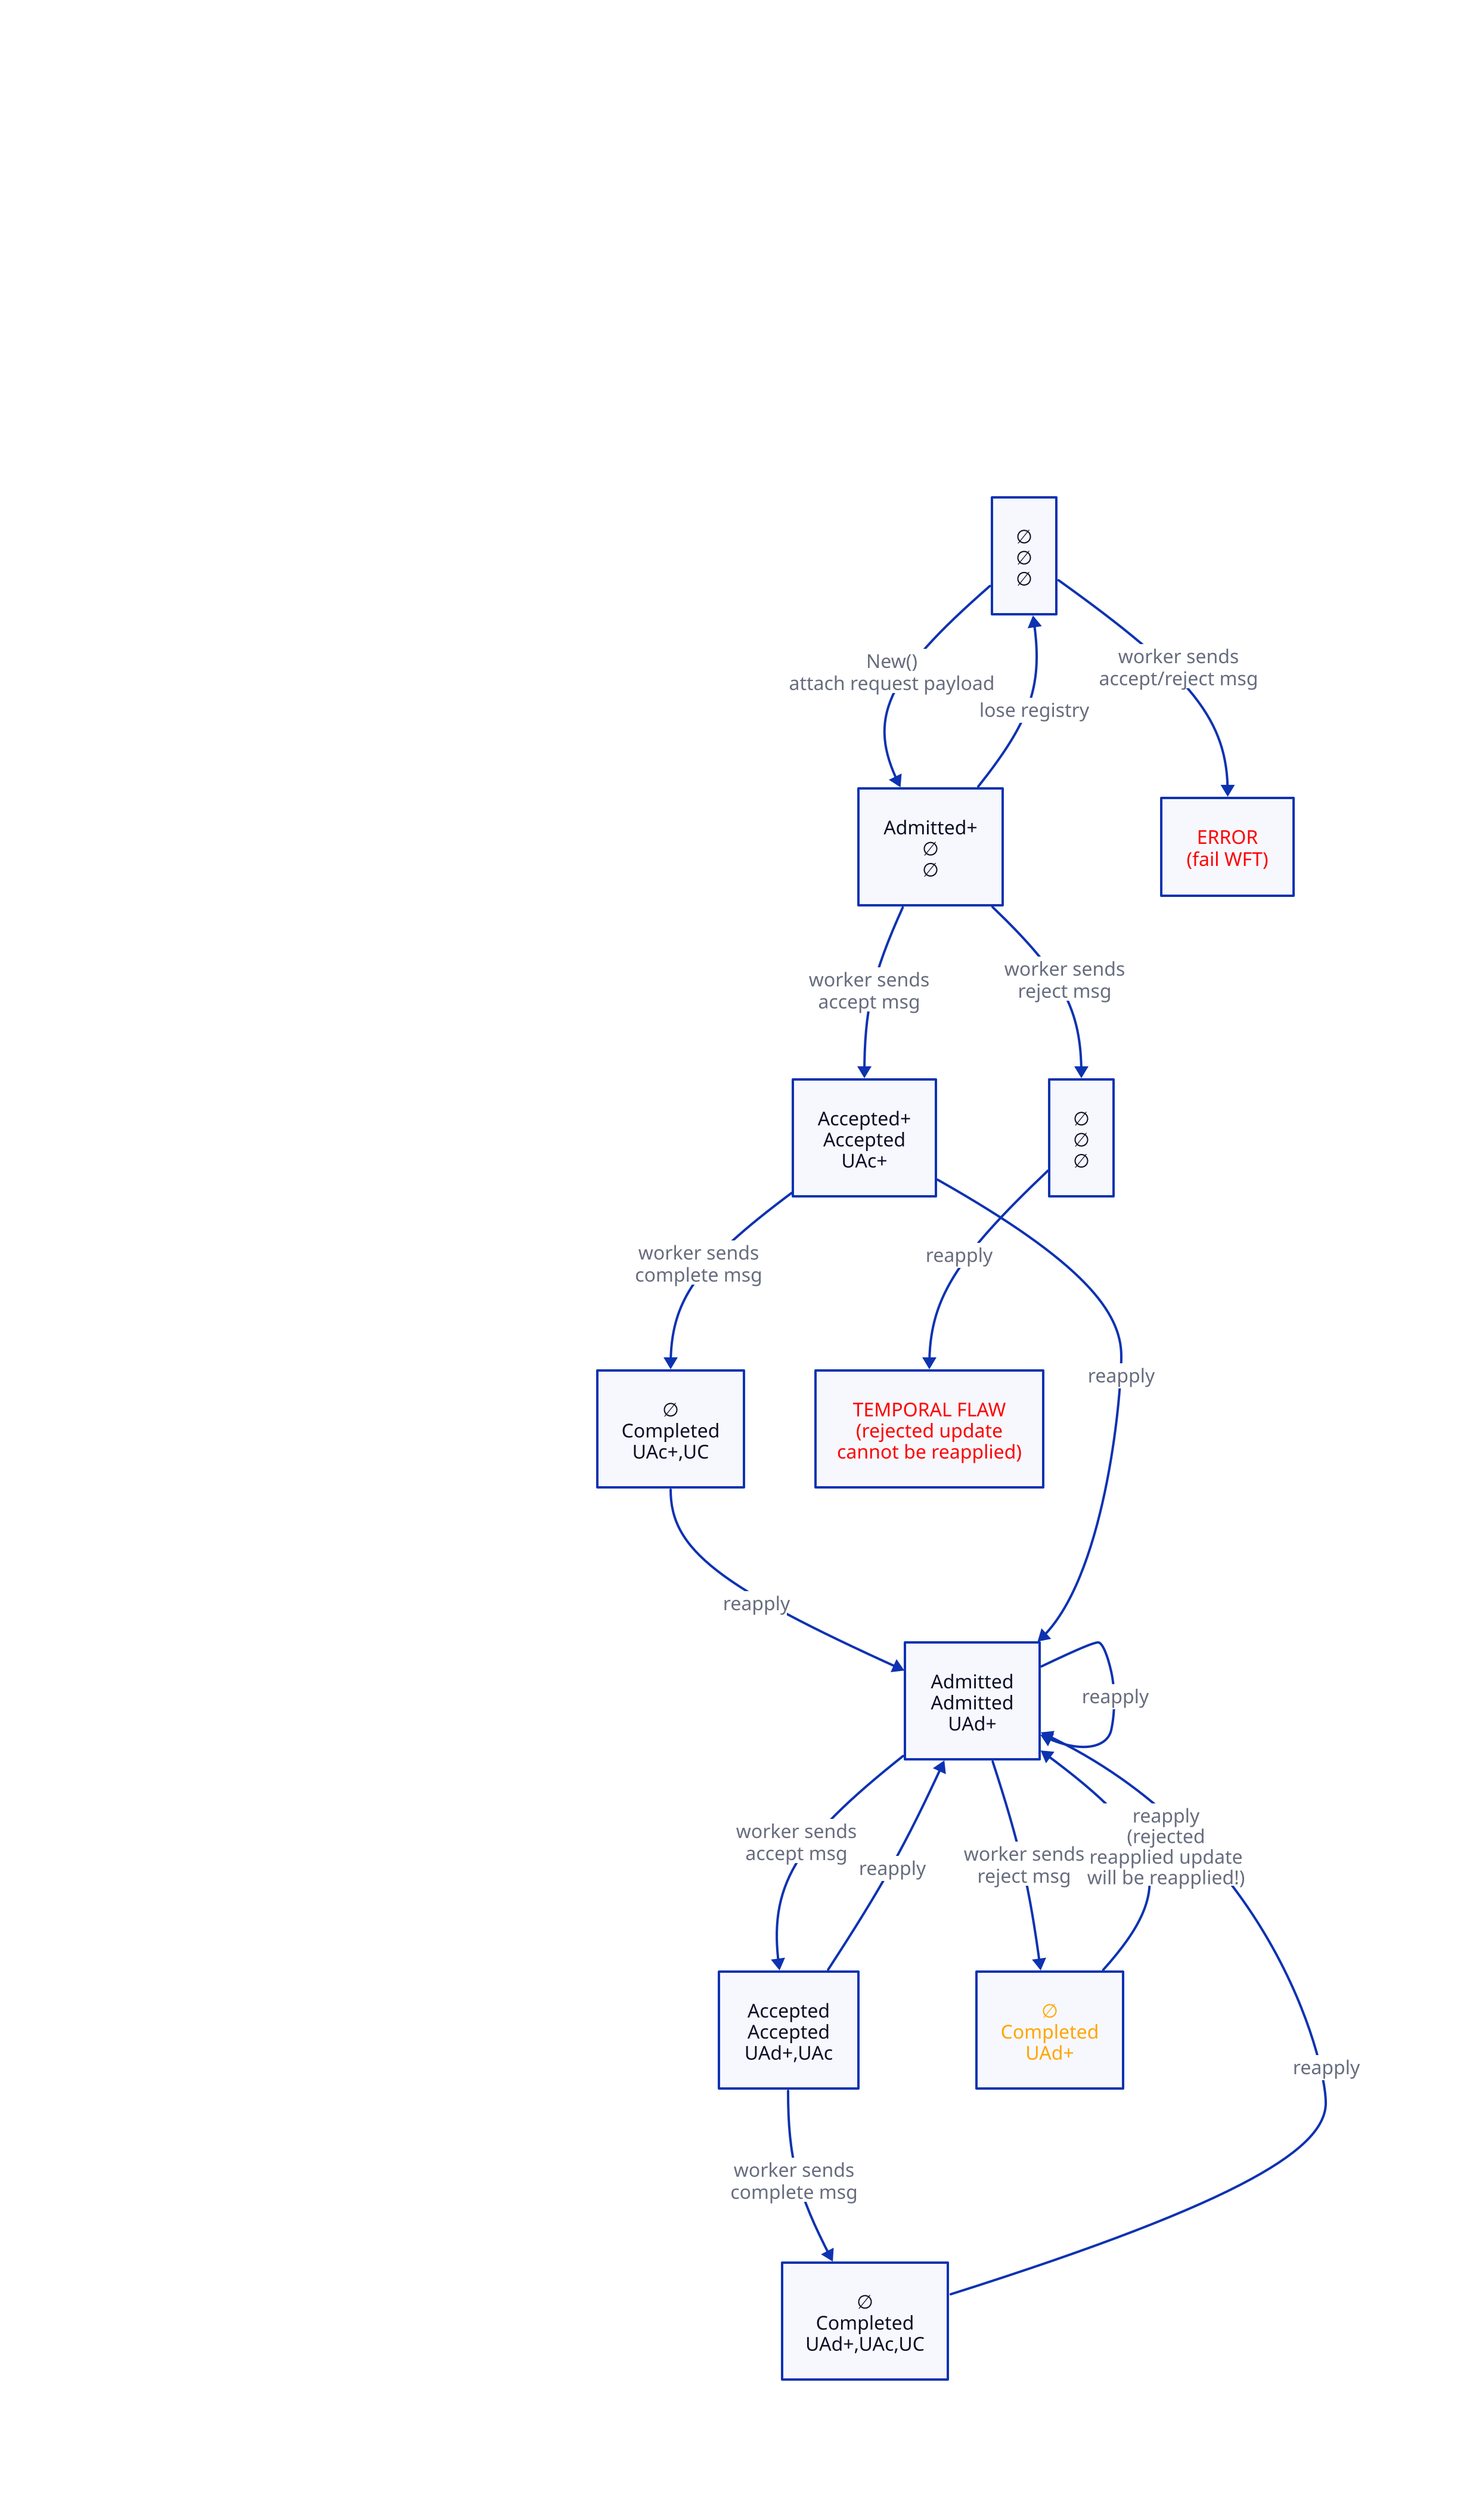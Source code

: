 explanation: |md
  **Each state comprises 3 substates, arranged vertically**:
  - `UpdateRegistry` entry
  - mutable state `UpdateInfo` entry
  - history events

  **History event codes**:

  - UAd = UpdateAdmitted
  - UAc = UpdateAccepted
  - UC = UpdateCompleted

  **\+ indicates that the request payload is present**.

| {near: top-left}

∅ -> Admitted+: New()\nattach request payload

# ∅ -> Created: New()
# Created -> Admitted+: attach request payload
# Created -> ∅: lose registry
# Created: {
#     label: Created\n∅\n∅
#   }

Admitted+ -> Accepted+: worker sends\naccept msg
Admitted+ -> Rejected+: worker sends\nreject msg
# More accurately, with Sent state
# Admitted+ -> Sent+: Send()
# Sent+ -> Accepted+: worker sends\naccept msg
# Sent+ -> Rejected+: worker sends\nreject msg
# Sent+ -> ∅: lose registry
# Sent+: {
#   label: Sent+\n∅\n∅
# }

Accepted+ -> Completed+: worker sends\ncomplete msg

Admitted+ -> ∅: lose registry
# Accepted+ -> Accepted+: lose registry

∅ -> fail-wft: worker sends\naccept/reject msg

∅: {
  label: ∅\n∅\n∅\n
}
Admitted+: {
  label: Admitted+\n∅\n∅
}
Accepted+: {
  label: Accepted+\nAccepted\nUAc+
}
Completed+: {
  label: ∅\nCompleted\nUAc+,UC
}
Rejected+: {
  label: ∅\n∅\n∅
}
fail-wft: {
  label: ERROR\n(fail WFT)
  style.font-color: red
}

# With reapplied updates
Completed+ -> ReappliedA: reapply
Accepted+ -> ReappliedA: reapply
Rejected+ -> bug-reapply-rejected: reapply
ReappliedA -> ReappliedAA: worker sends\naccept msg
ReappliedAA -> ReappliedAAC: worker sends\ncomplete msg
ReappliedA -> ReappliedAAR: worker sends\nreject msg

# Multiple reapplies
ReappliedA -> ReappliedA: reapply
ReappliedAA -> ReappliedA: reapply
ReappliedAAC -> ReappliedA: reapply
ReappliedAAR -> ReappliedA: reapply\n(rejected\nreapplied update\nwill be reapplied!)

# Reapply states
ReappliedA: {
  label: Admitted\nAdmitted\nUAd+
}
ReappliedAA: {
  label: Accepted\nAccepted\nUAd+,UAc
}
ReappliedAAC: {
  label: ∅\nCompleted\nUAd+,UAc,UC
}
ReappliedAAR: {
  label: ∅\nCompleted\nUAd+
  style.font-color: orange
}
bug-reapply-rejected: {
  label: TEMPORAL FLAW\n(rejected update\ncannot be reapplied)
  style.font-color: red
}
